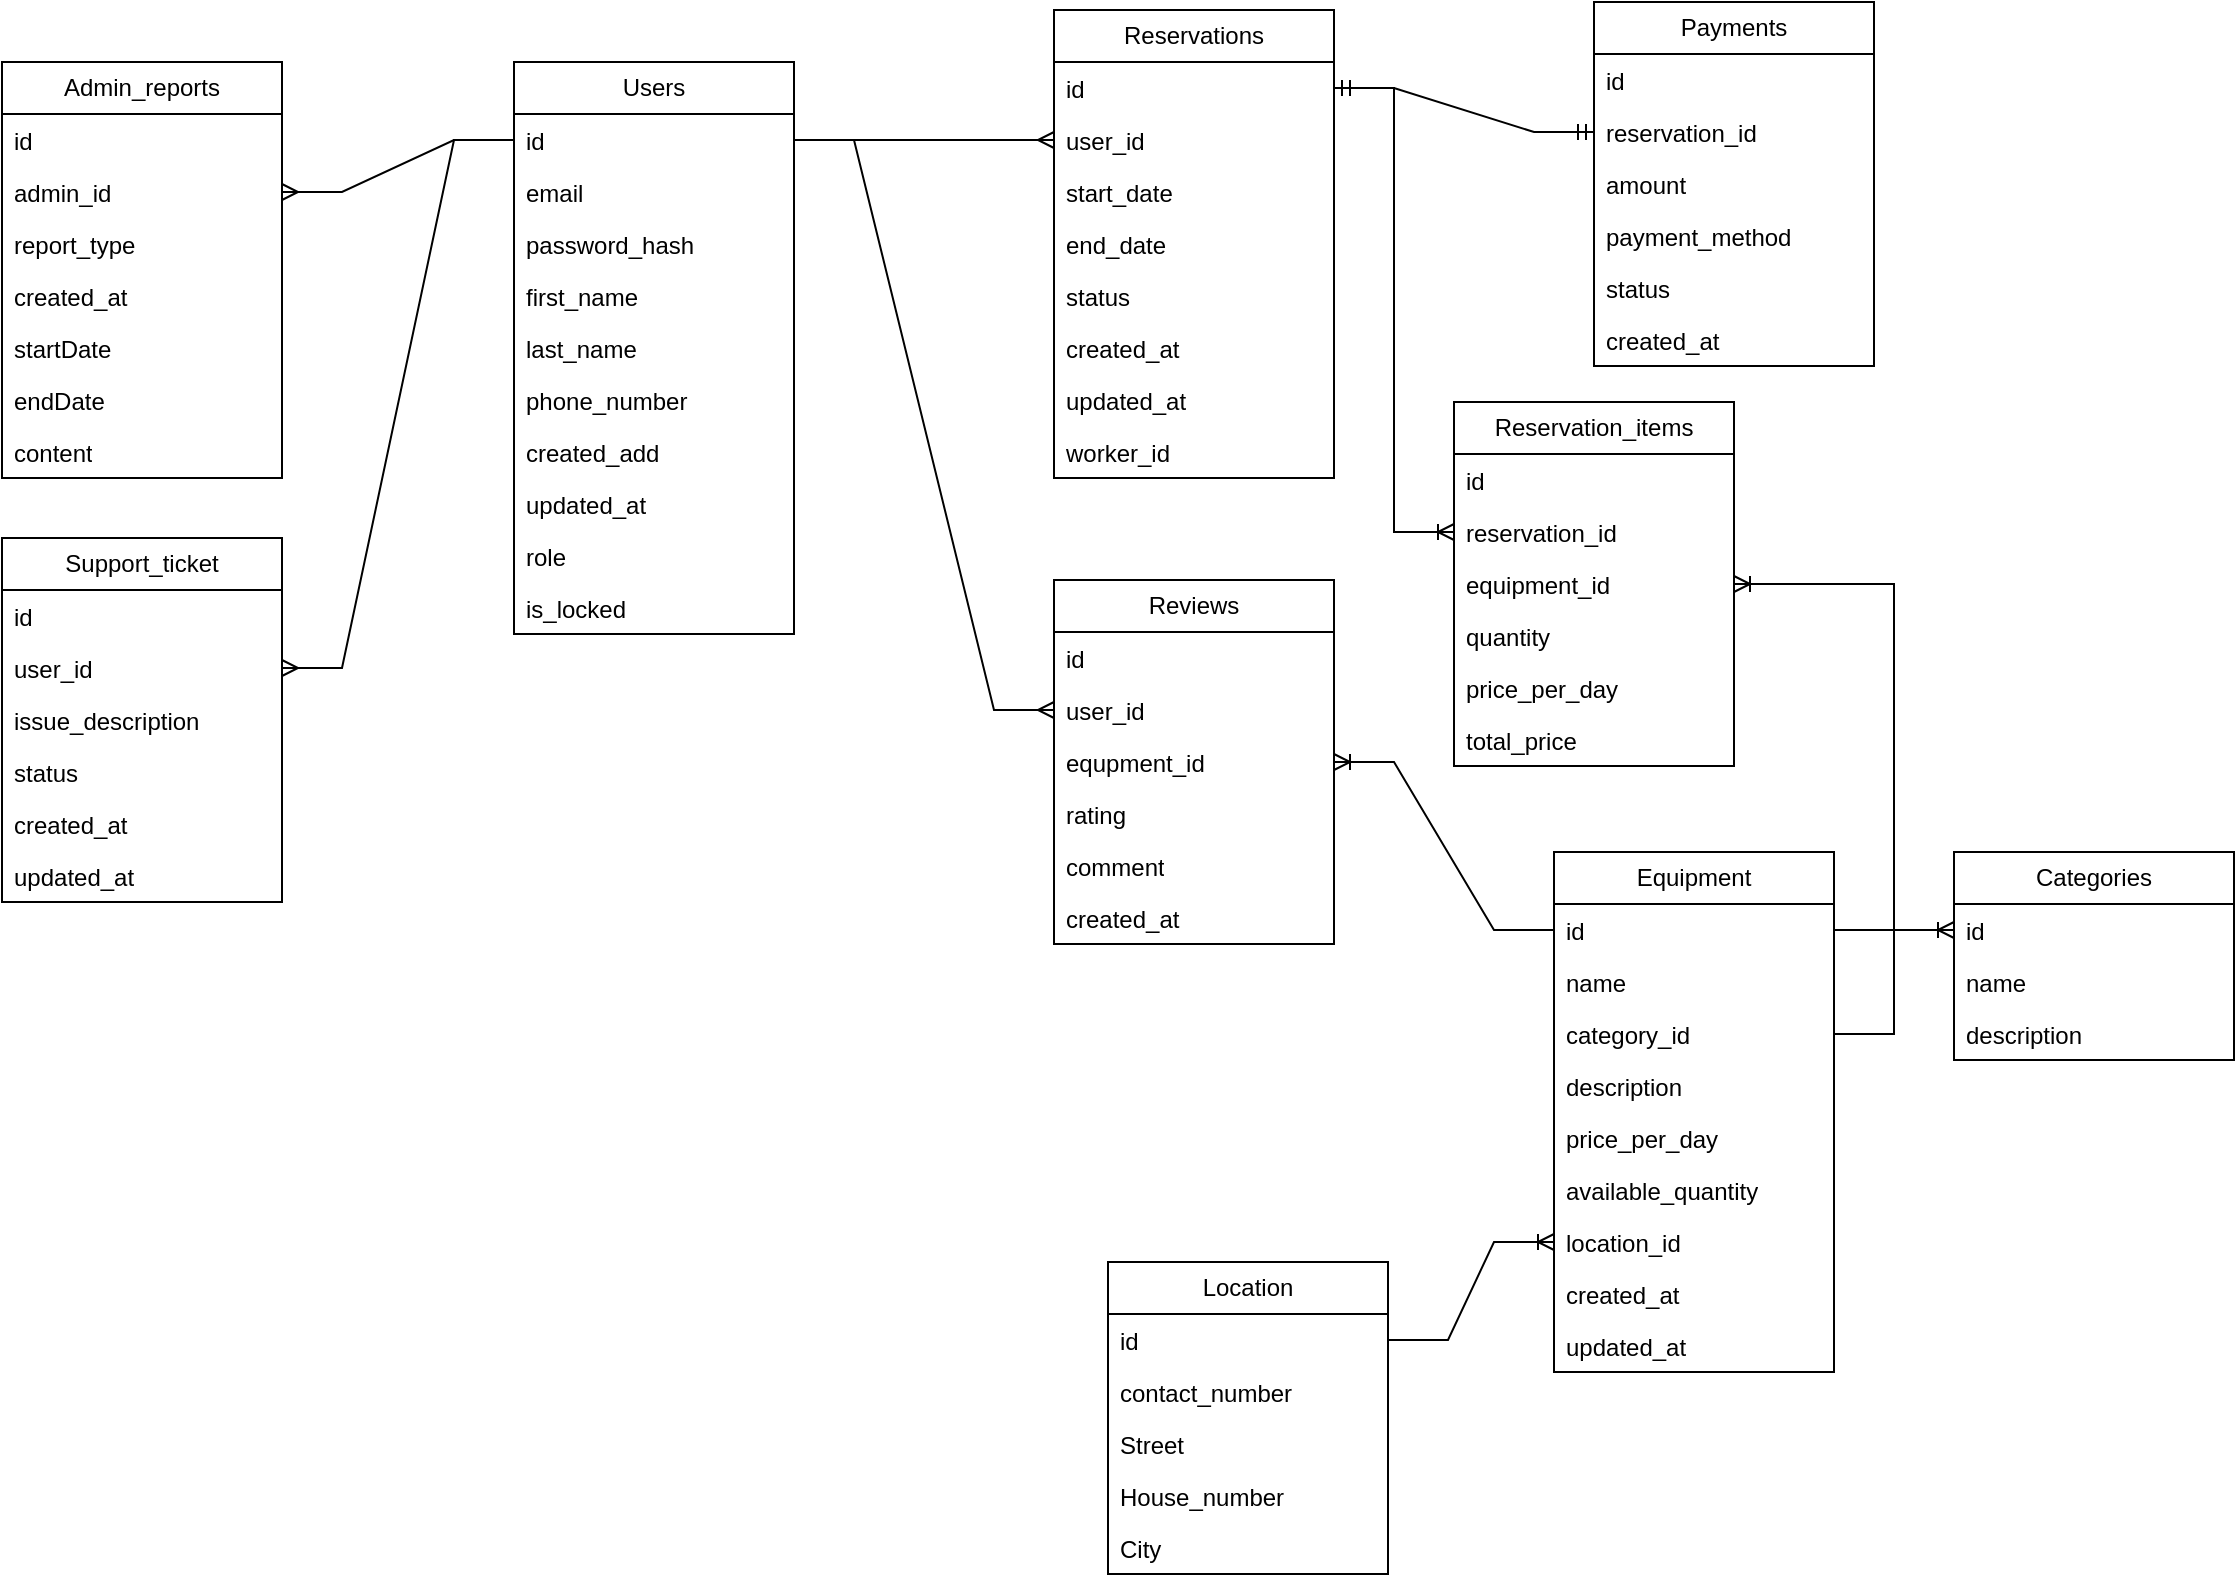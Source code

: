 <mxfile version="26.1.0">
  <diagram name="Strona-1" id="MyiOzyXwQdfnBbzx_jU6">
    <mxGraphModel dx="1634" dy="882" grid="1" gridSize="10" guides="1" tooltips="1" connect="1" arrows="1" fold="1" page="1" pageScale="1" pageWidth="827" pageHeight="1169" math="0" shadow="0">
      <root>
        <mxCell id="0" />
        <mxCell id="1" parent="0" />
        <mxCell id="W9ljbtYXkl2DSb1IsSb1-1" value="Users" style="swimlane;fontStyle=0;childLayout=stackLayout;horizontal=1;startSize=26;fillColor=none;horizontalStack=0;resizeParent=1;resizeParentMax=0;resizeLast=0;collapsible=1;marginBottom=0;whiteSpace=wrap;html=1;" parent="1" vertex="1">
          <mxGeometry x="530" y="60" width="140" height="286" as="geometry" />
        </mxCell>
        <mxCell id="W9ljbtYXkl2DSb1IsSb1-2" value="id" style="text;strokeColor=none;fillColor=none;align=left;verticalAlign=top;spacingLeft=4;spacingRight=4;overflow=hidden;rotatable=0;points=[[0,0.5],[1,0.5]];portConstraint=eastwest;whiteSpace=wrap;html=1;" parent="W9ljbtYXkl2DSb1IsSb1-1" vertex="1">
          <mxGeometry y="26" width="140" height="26" as="geometry" />
        </mxCell>
        <mxCell id="W9ljbtYXkl2DSb1IsSb1-19" value="email" style="text;strokeColor=none;fillColor=none;align=left;verticalAlign=top;spacingLeft=4;spacingRight=4;overflow=hidden;rotatable=0;points=[[0,0.5],[1,0.5]];portConstraint=eastwest;whiteSpace=wrap;html=1;" parent="W9ljbtYXkl2DSb1IsSb1-1" vertex="1">
          <mxGeometry y="52" width="140" height="26" as="geometry" />
        </mxCell>
        <mxCell id="W9ljbtYXkl2DSb1IsSb1-18" value="password_hash" style="text;strokeColor=none;fillColor=none;align=left;verticalAlign=top;spacingLeft=4;spacingRight=4;overflow=hidden;rotatable=0;points=[[0,0.5],[1,0.5]];portConstraint=eastwest;whiteSpace=wrap;html=1;" parent="W9ljbtYXkl2DSb1IsSb1-1" vertex="1">
          <mxGeometry y="78" width="140" height="26" as="geometry" />
        </mxCell>
        <mxCell id="W9ljbtYXkl2DSb1IsSb1-17" value="first_name" style="text;strokeColor=none;fillColor=none;align=left;verticalAlign=top;spacingLeft=4;spacingRight=4;overflow=hidden;rotatable=0;points=[[0,0.5],[1,0.5]];portConstraint=eastwest;whiteSpace=wrap;html=1;" parent="W9ljbtYXkl2DSb1IsSb1-1" vertex="1">
          <mxGeometry y="104" width="140" height="26" as="geometry" />
        </mxCell>
        <mxCell id="W9ljbtYXkl2DSb1IsSb1-16" value="last_name" style="text;strokeColor=none;fillColor=none;align=left;verticalAlign=top;spacingLeft=4;spacingRight=4;overflow=hidden;rotatable=0;points=[[0,0.5],[1,0.5]];portConstraint=eastwest;whiteSpace=wrap;html=1;" parent="W9ljbtYXkl2DSb1IsSb1-1" vertex="1">
          <mxGeometry y="130" width="140" height="26" as="geometry" />
        </mxCell>
        <mxCell id="W9ljbtYXkl2DSb1IsSb1-15" value="phone_number" style="text;strokeColor=none;fillColor=none;align=left;verticalAlign=top;spacingLeft=4;spacingRight=4;overflow=hidden;rotatable=0;points=[[0,0.5],[1,0.5]];portConstraint=eastwest;whiteSpace=wrap;html=1;" parent="W9ljbtYXkl2DSb1IsSb1-1" vertex="1">
          <mxGeometry y="156" width="140" height="26" as="geometry" />
        </mxCell>
        <mxCell id="W9ljbtYXkl2DSb1IsSb1-14" value="created_add" style="text;strokeColor=none;fillColor=none;align=left;verticalAlign=top;spacingLeft=4;spacingRight=4;overflow=hidden;rotatable=0;points=[[0,0.5],[1,0.5]];portConstraint=eastwest;whiteSpace=wrap;html=1;" parent="W9ljbtYXkl2DSb1IsSb1-1" vertex="1">
          <mxGeometry y="182" width="140" height="26" as="geometry" />
        </mxCell>
        <mxCell id="W9ljbtYXkl2DSb1IsSb1-13" value="updated_at" style="text;strokeColor=none;fillColor=none;align=left;verticalAlign=top;spacingLeft=4;spacingRight=4;overflow=hidden;rotatable=0;points=[[0,0.5],[1,0.5]];portConstraint=eastwest;whiteSpace=wrap;html=1;" parent="W9ljbtYXkl2DSb1IsSb1-1" vertex="1">
          <mxGeometry y="208" width="140" height="26" as="geometry" />
        </mxCell>
        <mxCell id="S9X7vNT9gXtdapGMSR-D-1" value="role" style="text;strokeColor=none;fillColor=none;align=left;verticalAlign=top;spacingLeft=4;spacingRight=4;overflow=hidden;rotatable=0;points=[[0,0.5],[1,0.5]];portConstraint=eastwest;whiteSpace=wrap;html=1;" vertex="1" parent="W9ljbtYXkl2DSb1IsSb1-1">
          <mxGeometry y="234" width="140" height="26" as="geometry" />
        </mxCell>
        <mxCell id="S9X7vNT9gXtdapGMSR-D-2" value="is_locked" style="text;strokeColor=none;fillColor=none;align=left;verticalAlign=top;spacingLeft=4;spacingRight=4;overflow=hidden;rotatable=0;points=[[0,0.5],[1,0.5]];portConstraint=eastwest;whiteSpace=wrap;html=1;" vertex="1" parent="W9ljbtYXkl2DSb1IsSb1-1">
          <mxGeometry y="260" width="140" height="26" as="geometry" />
        </mxCell>
        <mxCell id="W9ljbtYXkl2DSb1IsSb1-31" value="Equipment" style="swimlane;fontStyle=0;childLayout=stackLayout;horizontal=1;startSize=26;fillColor=none;horizontalStack=0;resizeParent=1;resizeParentMax=0;resizeLast=0;collapsible=1;marginBottom=0;whiteSpace=wrap;html=1;" parent="1" vertex="1">
          <mxGeometry x="1050" y="455" width="140" height="260" as="geometry" />
        </mxCell>
        <mxCell id="W9ljbtYXkl2DSb1IsSb1-32" value="id" style="text;strokeColor=none;fillColor=none;align=left;verticalAlign=top;spacingLeft=4;spacingRight=4;overflow=hidden;rotatable=0;points=[[0,0.5],[1,0.5]];portConstraint=eastwest;whiteSpace=wrap;html=1;" parent="W9ljbtYXkl2DSb1IsSb1-31" vertex="1">
          <mxGeometry y="26" width="140" height="26" as="geometry" />
        </mxCell>
        <mxCell id="W9ljbtYXkl2DSb1IsSb1-33" value="name" style="text;strokeColor=none;fillColor=none;align=left;verticalAlign=top;spacingLeft=4;spacingRight=4;overflow=hidden;rotatable=0;points=[[0,0.5],[1,0.5]];portConstraint=eastwest;whiteSpace=wrap;html=1;" parent="W9ljbtYXkl2DSb1IsSb1-31" vertex="1">
          <mxGeometry y="52" width="140" height="26" as="geometry" />
        </mxCell>
        <mxCell id="W9ljbtYXkl2DSb1IsSb1-34" value="category_id" style="text;strokeColor=none;fillColor=none;align=left;verticalAlign=top;spacingLeft=4;spacingRight=4;overflow=hidden;rotatable=0;points=[[0,0.5],[1,0.5]];portConstraint=eastwest;whiteSpace=wrap;html=1;" parent="W9ljbtYXkl2DSb1IsSb1-31" vertex="1">
          <mxGeometry y="78" width="140" height="26" as="geometry" />
        </mxCell>
        <mxCell id="W9ljbtYXkl2DSb1IsSb1-40" value="description" style="text;strokeColor=none;fillColor=none;align=left;verticalAlign=top;spacingLeft=4;spacingRight=4;overflow=hidden;rotatable=0;points=[[0,0.5],[1,0.5]];portConstraint=eastwest;whiteSpace=wrap;html=1;" parent="W9ljbtYXkl2DSb1IsSb1-31" vertex="1">
          <mxGeometry y="104" width="140" height="26" as="geometry" />
        </mxCell>
        <mxCell id="W9ljbtYXkl2DSb1IsSb1-39" value="price_per_day" style="text;strokeColor=none;fillColor=none;align=left;verticalAlign=top;spacingLeft=4;spacingRight=4;overflow=hidden;rotatable=0;points=[[0,0.5],[1,0.5]];portConstraint=eastwest;whiteSpace=wrap;html=1;" parent="W9ljbtYXkl2DSb1IsSb1-31" vertex="1">
          <mxGeometry y="130" width="140" height="26" as="geometry" />
        </mxCell>
        <mxCell id="W9ljbtYXkl2DSb1IsSb1-38" value="available_quantity" style="text;strokeColor=none;fillColor=none;align=left;verticalAlign=top;spacingLeft=4;spacingRight=4;overflow=hidden;rotatable=0;points=[[0,0.5],[1,0.5]];portConstraint=eastwest;whiteSpace=wrap;html=1;" parent="W9ljbtYXkl2DSb1IsSb1-31" vertex="1">
          <mxGeometry y="156" width="140" height="26" as="geometry" />
        </mxCell>
        <mxCell id="W9ljbtYXkl2DSb1IsSb1-37" value="location_id" style="text;strokeColor=none;fillColor=none;align=left;verticalAlign=top;spacingLeft=4;spacingRight=4;overflow=hidden;rotatable=0;points=[[0,0.5],[1,0.5]];portConstraint=eastwest;whiteSpace=wrap;html=1;" parent="W9ljbtYXkl2DSb1IsSb1-31" vertex="1">
          <mxGeometry y="182" width="140" height="26" as="geometry" />
        </mxCell>
        <mxCell id="W9ljbtYXkl2DSb1IsSb1-36" value="created_at" style="text;strokeColor=none;fillColor=none;align=left;verticalAlign=top;spacingLeft=4;spacingRight=4;overflow=hidden;rotatable=0;points=[[0,0.5],[1,0.5]];portConstraint=eastwest;whiteSpace=wrap;html=1;" parent="W9ljbtYXkl2DSb1IsSb1-31" vertex="1">
          <mxGeometry y="208" width="140" height="26" as="geometry" />
        </mxCell>
        <mxCell id="W9ljbtYXkl2DSb1IsSb1-35" value="updated_at" style="text;strokeColor=none;fillColor=none;align=left;verticalAlign=top;spacingLeft=4;spacingRight=4;overflow=hidden;rotatable=0;points=[[0,0.5],[1,0.5]];portConstraint=eastwest;whiteSpace=wrap;html=1;" parent="W9ljbtYXkl2DSb1IsSb1-31" vertex="1">
          <mxGeometry y="234" width="140" height="26" as="geometry" />
        </mxCell>
        <mxCell id="W9ljbtYXkl2DSb1IsSb1-41" value="Categories" style="swimlane;fontStyle=0;childLayout=stackLayout;horizontal=1;startSize=26;fillColor=none;horizontalStack=0;resizeParent=1;resizeParentMax=0;resizeLast=0;collapsible=1;marginBottom=0;whiteSpace=wrap;html=1;" parent="1" vertex="1">
          <mxGeometry x="1250" y="455" width="140" height="104" as="geometry" />
        </mxCell>
        <mxCell id="W9ljbtYXkl2DSb1IsSb1-42" value="id" style="text;strokeColor=none;fillColor=none;align=left;verticalAlign=top;spacingLeft=4;spacingRight=4;overflow=hidden;rotatable=0;points=[[0,0.5],[1,0.5]];portConstraint=eastwest;whiteSpace=wrap;html=1;" parent="W9ljbtYXkl2DSb1IsSb1-41" vertex="1">
          <mxGeometry y="26" width="140" height="26" as="geometry" />
        </mxCell>
        <mxCell id="W9ljbtYXkl2DSb1IsSb1-43" value="name" style="text;strokeColor=none;fillColor=none;align=left;verticalAlign=top;spacingLeft=4;spacingRight=4;overflow=hidden;rotatable=0;points=[[0,0.5],[1,0.5]];portConstraint=eastwest;whiteSpace=wrap;html=1;" parent="W9ljbtYXkl2DSb1IsSb1-41" vertex="1">
          <mxGeometry y="52" width="140" height="26" as="geometry" />
        </mxCell>
        <mxCell id="W9ljbtYXkl2DSb1IsSb1-44" value="description" style="text;strokeColor=none;fillColor=none;align=left;verticalAlign=top;spacingLeft=4;spacingRight=4;overflow=hidden;rotatable=0;points=[[0,0.5],[1,0.5]];portConstraint=eastwest;whiteSpace=wrap;html=1;" parent="W9ljbtYXkl2DSb1IsSb1-41" vertex="1">
          <mxGeometry y="78" width="140" height="26" as="geometry" />
        </mxCell>
        <mxCell id="W9ljbtYXkl2DSb1IsSb1-45" value="Reservations" style="swimlane;fontStyle=0;childLayout=stackLayout;horizontal=1;startSize=26;fillColor=none;horizontalStack=0;resizeParent=1;resizeParentMax=0;resizeLast=0;collapsible=1;marginBottom=0;whiteSpace=wrap;html=1;" parent="1" vertex="1">
          <mxGeometry x="800" y="34" width="140" height="234" as="geometry" />
        </mxCell>
        <mxCell id="W9ljbtYXkl2DSb1IsSb1-46" value="id&lt;span style=&quot;white-space: pre;&quot;&gt;&#x9;&lt;/span&gt;&lt;span style=&quot;white-space: pre;&quot;&gt;&#x9;&lt;/span&gt;" style="text;strokeColor=none;fillColor=none;align=left;verticalAlign=top;spacingLeft=4;spacingRight=4;overflow=hidden;rotatable=0;points=[[0,0.5],[1,0.5]];portConstraint=eastwest;whiteSpace=wrap;html=1;" parent="W9ljbtYXkl2DSb1IsSb1-45" vertex="1">
          <mxGeometry y="26" width="140" height="26" as="geometry" />
        </mxCell>
        <mxCell id="W9ljbtYXkl2DSb1IsSb1-47" value="user_id" style="text;strokeColor=none;fillColor=none;align=left;verticalAlign=top;spacingLeft=4;spacingRight=4;overflow=hidden;rotatable=0;points=[[0,0.5],[1,0.5]];portConstraint=eastwest;whiteSpace=wrap;html=1;" parent="W9ljbtYXkl2DSb1IsSb1-45" vertex="1">
          <mxGeometry y="52" width="140" height="26" as="geometry" />
        </mxCell>
        <mxCell id="W9ljbtYXkl2DSb1IsSb1-48" value="start_date" style="text;strokeColor=none;fillColor=none;align=left;verticalAlign=top;spacingLeft=4;spacingRight=4;overflow=hidden;rotatable=0;points=[[0,0.5],[1,0.5]];portConstraint=eastwest;whiteSpace=wrap;html=1;" parent="W9ljbtYXkl2DSb1IsSb1-45" vertex="1">
          <mxGeometry y="78" width="140" height="26" as="geometry" />
        </mxCell>
        <mxCell id="W9ljbtYXkl2DSb1IsSb1-49" value="end_date" style="text;strokeColor=none;fillColor=none;align=left;verticalAlign=top;spacingLeft=4;spacingRight=4;overflow=hidden;rotatable=0;points=[[0,0.5],[1,0.5]];portConstraint=eastwest;whiteSpace=wrap;html=1;" parent="W9ljbtYXkl2DSb1IsSb1-45" vertex="1">
          <mxGeometry y="104" width="140" height="26" as="geometry" />
        </mxCell>
        <mxCell id="W9ljbtYXkl2DSb1IsSb1-50" value="status" style="text;strokeColor=none;fillColor=none;align=left;verticalAlign=top;spacingLeft=4;spacingRight=4;overflow=hidden;rotatable=0;points=[[0,0.5],[1,0.5]];portConstraint=eastwest;whiteSpace=wrap;html=1;" parent="W9ljbtYXkl2DSb1IsSb1-45" vertex="1">
          <mxGeometry y="130" width="140" height="26" as="geometry" />
        </mxCell>
        <mxCell id="W9ljbtYXkl2DSb1IsSb1-51" value="created_at" style="text;strokeColor=none;fillColor=none;align=left;verticalAlign=top;spacingLeft=4;spacingRight=4;overflow=hidden;rotatable=0;points=[[0,0.5],[1,0.5]];portConstraint=eastwest;whiteSpace=wrap;html=1;" parent="W9ljbtYXkl2DSb1IsSb1-45" vertex="1">
          <mxGeometry y="156" width="140" height="26" as="geometry" />
        </mxCell>
        <mxCell id="W9ljbtYXkl2DSb1IsSb1-52" value="updated_at" style="text;strokeColor=none;fillColor=none;align=left;verticalAlign=top;spacingLeft=4;spacingRight=4;overflow=hidden;rotatable=0;points=[[0,0.5],[1,0.5]];portConstraint=eastwest;whiteSpace=wrap;html=1;" parent="W9ljbtYXkl2DSb1IsSb1-45" vertex="1">
          <mxGeometry y="182" width="140" height="26" as="geometry" />
        </mxCell>
        <mxCell id="W9ljbtYXkl2DSb1IsSb1-105" value="worker_id" style="text;strokeColor=none;fillColor=none;align=left;verticalAlign=top;spacingLeft=4;spacingRight=4;overflow=hidden;rotatable=0;points=[[0,0.5],[1,0.5]];portConstraint=eastwest;whiteSpace=wrap;html=1;" parent="W9ljbtYXkl2DSb1IsSb1-45" vertex="1">
          <mxGeometry y="208" width="140" height="26" as="geometry" />
        </mxCell>
        <mxCell id="W9ljbtYXkl2DSb1IsSb1-56" value="Reservation_items" style="swimlane;fontStyle=0;childLayout=stackLayout;horizontal=1;startSize=26;fillColor=none;horizontalStack=0;resizeParent=1;resizeParentMax=0;resizeLast=0;collapsible=1;marginBottom=0;whiteSpace=wrap;html=1;" parent="1" vertex="1">
          <mxGeometry x="1000" y="230" width="140" height="182" as="geometry" />
        </mxCell>
        <mxCell id="W9ljbtYXkl2DSb1IsSb1-57" value="id" style="text;strokeColor=none;fillColor=none;align=left;verticalAlign=top;spacingLeft=4;spacingRight=4;overflow=hidden;rotatable=0;points=[[0,0.5],[1,0.5]];portConstraint=eastwest;whiteSpace=wrap;html=1;" parent="W9ljbtYXkl2DSb1IsSb1-56" vertex="1">
          <mxGeometry y="26" width="140" height="26" as="geometry" />
        </mxCell>
        <mxCell id="W9ljbtYXkl2DSb1IsSb1-58" value="reservation_id" style="text;strokeColor=none;fillColor=none;align=left;verticalAlign=top;spacingLeft=4;spacingRight=4;overflow=hidden;rotatable=0;points=[[0,0.5],[1,0.5]];portConstraint=eastwest;whiteSpace=wrap;html=1;" parent="W9ljbtYXkl2DSb1IsSb1-56" vertex="1">
          <mxGeometry y="52" width="140" height="26" as="geometry" />
        </mxCell>
        <mxCell id="W9ljbtYXkl2DSb1IsSb1-59" value="equipment_id" style="text;strokeColor=none;fillColor=none;align=left;verticalAlign=top;spacingLeft=4;spacingRight=4;overflow=hidden;rotatable=0;points=[[0,0.5],[1,0.5]];portConstraint=eastwest;whiteSpace=wrap;html=1;" parent="W9ljbtYXkl2DSb1IsSb1-56" vertex="1">
          <mxGeometry y="78" width="140" height="26" as="geometry" />
        </mxCell>
        <mxCell id="W9ljbtYXkl2DSb1IsSb1-60" value="quantity" style="text;strokeColor=none;fillColor=none;align=left;verticalAlign=top;spacingLeft=4;spacingRight=4;overflow=hidden;rotatable=0;points=[[0,0.5],[1,0.5]];portConstraint=eastwest;whiteSpace=wrap;html=1;" parent="W9ljbtYXkl2DSb1IsSb1-56" vertex="1">
          <mxGeometry y="104" width="140" height="26" as="geometry" />
        </mxCell>
        <mxCell id="W9ljbtYXkl2DSb1IsSb1-61" value="price_per_day" style="text;strokeColor=none;fillColor=none;align=left;verticalAlign=top;spacingLeft=4;spacingRight=4;overflow=hidden;rotatable=0;points=[[0,0.5],[1,0.5]];portConstraint=eastwest;whiteSpace=wrap;html=1;" parent="W9ljbtYXkl2DSb1IsSb1-56" vertex="1">
          <mxGeometry y="130" width="140" height="26" as="geometry" />
        </mxCell>
        <mxCell id="W9ljbtYXkl2DSb1IsSb1-62" value="total_price" style="text;strokeColor=none;fillColor=none;align=left;verticalAlign=top;spacingLeft=4;spacingRight=4;overflow=hidden;rotatable=0;points=[[0,0.5],[1,0.5]];portConstraint=eastwest;whiteSpace=wrap;html=1;" parent="W9ljbtYXkl2DSb1IsSb1-56" vertex="1">
          <mxGeometry y="156" width="140" height="26" as="geometry" />
        </mxCell>
        <mxCell id="W9ljbtYXkl2DSb1IsSb1-63" value="Payments" style="swimlane;fontStyle=0;childLayout=stackLayout;horizontal=1;startSize=26;fillColor=none;horizontalStack=0;resizeParent=1;resizeParentMax=0;resizeLast=0;collapsible=1;marginBottom=0;whiteSpace=wrap;html=1;" parent="1" vertex="1">
          <mxGeometry x="1070" y="30" width="140" height="182" as="geometry" />
        </mxCell>
        <mxCell id="W9ljbtYXkl2DSb1IsSb1-64" value="id" style="text;strokeColor=none;fillColor=none;align=left;verticalAlign=top;spacingLeft=4;spacingRight=4;overflow=hidden;rotatable=0;points=[[0,0.5],[1,0.5]];portConstraint=eastwest;whiteSpace=wrap;html=1;" parent="W9ljbtYXkl2DSb1IsSb1-63" vertex="1">
          <mxGeometry y="26" width="140" height="26" as="geometry" />
        </mxCell>
        <mxCell id="W9ljbtYXkl2DSb1IsSb1-65" value="reservation_id" style="text;strokeColor=none;fillColor=none;align=left;verticalAlign=top;spacingLeft=4;spacingRight=4;overflow=hidden;rotatable=0;points=[[0,0.5],[1,0.5]];portConstraint=eastwest;whiteSpace=wrap;html=1;" parent="W9ljbtYXkl2DSb1IsSb1-63" vertex="1">
          <mxGeometry y="52" width="140" height="26" as="geometry" />
        </mxCell>
        <mxCell id="W9ljbtYXkl2DSb1IsSb1-66" value="amount" style="text;strokeColor=none;fillColor=none;align=left;verticalAlign=top;spacingLeft=4;spacingRight=4;overflow=hidden;rotatable=0;points=[[0,0.5],[1,0.5]];portConstraint=eastwest;whiteSpace=wrap;html=1;" parent="W9ljbtYXkl2DSb1IsSb1-63" vertex="1">
          <mxGeometry y="78" width="140" height="26" as="geometry" />
        </mxCell>
        <mxCell id="W9ljbtYXkl2DSb1IsSb1-67" value="payment_method" style="text;strokeColor=none;fillColor=none;align=left;verticalAlign=top;spacingLeft=4;spacingRight=4;overflow=hidden;rotatable=0;points=[[0,0.5],[1,0.5]];portConstraint=eastwest;whiteSpace=wrap;html=1;" parent="W9ljbtYXkl2DSb1IsSb1-63" vertex="1">
          <mxGeometry y="104" width="140" height="26" as="geometry" />
        </mxCell>
        <mxCell id="W9ljbtYXkl2DSb1IsSb1-68" value="status" style="text;strokeColor=none;fillColor=none;align=left;verticalAlign=top;spacingLeft=4;spacingRight=4;overflow=hidden;rotatable=0;points=[[0,0.5],[1,0.5]];portConstraint=eastwest;whiteSpace=wrap;html=1;" parent="W9ljbtYXkl2DSb1IsSb1-63" vertex="1">
          <mxGeometry y="130" width="140" height="26" as="geometry" />
        </mxCell>
        <mxCell id="W9ljbtYXkl2DSb1IsSb1-69" value="created_at" style="text;strokeColor=none;fillColor=none;align=left;verticalAlign=top;spacingLeft=4;spacingRight=4;overflow=hidden;rotatable=0;points=[[0,0.5],[1,0.5]];portConstraint=eastwest;whiteSpace=wrap;html=1;" parent="W9ljbtYXkl2DSb1IsSb1-63" vertex="1">
          <mxGeometry y="156" width="140" height="26" as="geometry" />
        </mxCell>
        <mxCell id="W9ljbtYXkl2DSb1IsSb1-70" value="Reviews" style="swimlane;fontStyle=0;childLayout=stackLayout;horizontal=1;startSize=26;fillColor=none;horizontalStack=0;resizeParent=1;resizeParentMax=0;resizeLast=0;collapsible=1;marginBottom=0;whiteSpace=wrap;html=1;" parent="1" vertex="1">
          <mxGeometry x="800" y="319" width="140" height="182" as="geometry" />
        </mxCell>
        <mxCell id="W9ljbtYXkl2DSb1IsSb1-71" value="id" style="text;strokeColor=none;fillColor=none;align=left;verticalAlign=top;spacingLeft=4;spacingRight=4;overflow=hidden;rotatable=0;points=[[0,0.5],[1,0.5]];portConstraint=eastwest;whiteSpace=wrap;html=1;" parent="W9ljbtYXkl2DSb1IsSb1-70" vertex="1">
          <mxGeometry y="26" width="140" height="26" as="geometry" />
        </mxCell>
        <mxCell id="W9ljbtYXkl2DSb1IsSb1-72" value="user_id" style="text;strokeColor=none;fillColor=none;align=left;verticalAlign=top;spacingLeft=4;spacingRight=4;overflow=hidden;rotatable=0;points=[[0,0.5],[1,0.5]];portConstraint=eastwest;whiteSpace=wrap;html=1;" parent="W9ljbtYXkl2DSb1IsSb1-70" vertex="1">
          <mxGeometry y="52" width="140" height="26" as="geometry" />
        </mxCell>
        <mxCell id="W9ljbtYXkl2DSb1IsSb1-73" value="equpment_id" style="text;strokeColor=none;fillColor=none;align=left;verticalAlign=top;spacingLeft=4;spacingRight=4;overflow=hidden;rotatable=0;points=[[0,0.5],[1,0.5]];portConstraint=eastwest;whiteSpace=wrap;html=1;" parent="W9ljbtYXkl2DSb1IsSb1-70" vertex="1">
          <mxGeometry y="78" width="140" height="26" as="geometry" />
        </mxCell>
        <mxCell id="W9ljbtYXkl2DSb1IsSb1-74" value="rating" style="text;strokeColor=none;fillColor=none;align=left;verticalAlign=top;spacingLeft=4;spacingRight=4;overflow=hidden;rotatable=0;points=[[0,0.5],[1,0.5]];portConstraint=eastwest;whiteSpace=wrap;html=1;" parent="W9ljbtYXkl2DSb1IsSb1-70" vertex="1">
          <mxGeometry y="104" width="140" height="26" as="geometry" />
        </mxCell>
        <mxCell id="W9ljbtYXkl2DSb1IsSb1-75" value="comment" style="text;strokeColor=none;fillColor=none;align=left;verticalAlign=top;spacingLeft=4;spacingRight=4;overflow=hidden;rotatable=0;points=[[0,0.5],[1,0.5]];portConstraint=eastwest;whiteSpace=wrap;html=1;" parent="W9ljbtYXkl2DSb1IsSb1-70" vertex="1">
          <mxGeometry y="130" width="140" height="26" as="geometry" />
        </mxCell>
        <mxCell id="W9ljbtYXkl2DSb1IsSb1-76" value="created_at" style="text;strokeColor=none;fillColor=none;align=left;verticalAlign=top;spacingLeft=4;spacingRight=4;overflow=hidden;rotatable=0;points=[[0,0.5],[1,0.5]];portConstraint=eastwest;whiteSpace=wrap;html=1;" parent="W9ljbtYXkl2DSb1IsSb1-70" vertex="1">
          <mxGeometry y="156" width="140" height="26" as="geometry" />
        </mxCell>
        <mxCell id="W9ljbtYXkl2DSb1IsSb1-78" value="Admin_reports" style="swimlane;fontStyle=0;childLayout=stackLayout;horizontal=1;startSize=26;fillColor=none;horizontalStack=0;resizeParent=1;resizeParentMax=0;resizeLast=0;collapsible=1;marginBottom=0;whiteSpace=wrap;html=1;" parent="1" vertex="1">
          <mxGeometry x="274" y="60" width="140" height="208" as="geometry" />
        </mxCell>
        <mxCell id="W9ljbtYXkl2DSb1IsSb1-79" value="id" style="text;strokeColor=none;fillColor=none;align=left;verticalAlign=top;spacingLeft=4;spacingRight=4;overflow=hidden;rotatable=0;points=[[0,0.5],[1,0.5]];portConstraint=eastwest;whiteSpace=wrap;html=1;" parent="W9ljbtYXkl2DSb1IsSb1-78" vertex="1">
          <mxGeometry y="26" width="140" height="26" as="geometry" />
        </mxCell>
        <mxCell id="W9ljbtYXkl2DSb1IsSb1-80" value="admin_id" style="text;strokeColor=none;fillColor=none;align=left;verticalAlign=top;spacingLeft=4;spacingRight=4;overflow=hidden;rotatable=0;points=[[0,0.5],[1,0.5]];portConstraint=eastwest;whiteSpace=wrap;html=1;" parent="W9ljbtYXkl2DSb1IsSb1-78" vertex="1">
          <mxGeometry y="52" width="140" height="26" as="geometry" />
        </mxCell>
        <mxCell id="W9ljbtYXkl2DSb1IsSb1-81" value="report_type" style="text;strokeColor=none;fillColor=none;align=left;verticalAlign=top;spacingLeft=4;spacingRight=4;overflow=hidden;rotatable=0;points=[[0,0.5],[1,0.5]];portConstraint=eastwest;whiteSpace=wrap;html=1;" parent="W9ljbtYXkl2DSb1IsSb1-78" vertex="1">
          <mxGeometry y="78" width="140" height="26" as="geometry" />
        </mxCell>
        <mxCell id="W9ljbtYXkl2DSb1IsSb1-82" value="created_at" style="text;strokeColor=none;fillColor=none;align=left;verticalAlign=top;spacingLeft=4;spacingRight=4;overflow=hidden;rotatable=0;points=[[0,0.5],[1,0.5]];portConstraint=eastwest;whiteSpace=wrap;html=1;" parent="W9ljbtYXkl2DSb1IsSb1-78" vertex="1">
          <mxGeometry y="104" width="140" height="26" as="geometry" />
        </mxCell>
        <mxCell id="W9ljbtYXkl2DSb1IsSb1-83" value="startDate" style="text;strokeColor=none;fillColor=none;align=left;verticalAlign=top;spacingLeft=4;spacingRight=4;overflow=hidden;rotatable=0;points=[[0,0.5],[1,0.5]];portConstraint=eastwest;whiteSpace=wrap;html=1;" parent="W9ljbtYXkl2DSb1IsSb1-78" vertex="1">
          <mxGeometry y="130" width="140" height="26" as="geometry" />
        </mxCell>
        <mxCell id="W9ljbtYXkl2DSb1IsSb1-84" value="endDate" style="text;strokeColor=none;fillColor=none;align=left;verticalAlign=top;spacingLeft=4;spacingRight=4;overflow=hidden;rotatable=0;points=[[0,0.5],[1,0.5]];portConstraint=eastwest;whiteSpace=wrap;html=1;" parent="W9ljbtYXkl2DSb1IsSb1-78" vertex="1">
          <mxGeometry y="156" width="140" height="26" as="geometry" />
        </mxCell>
        <mxCell id="W9ljbtYXkl2DSb1IsSb1-87" value="content" style="text;strokeColor=none;fillColor=none;align=left;verticalAlign=top;spacingLeft=4;spacingRight=4;overflow=hidden;rotatable=0;points=[[0,0.5],[1,0.5]];portConstraint=eastwest;whiteSpace=wrap;html=1;" parent="W9ljbtYXkl2DSb1IsSb1-78" vertex="1">
          <mxGeometry y="182" width="140" height="26" as="geometry" />
        </mxCell>
        <mxCell id="W9ljbtYXkl2DSb1IsSb1-88" value="Support_ticket" style="swimlane;fontStyle=0;childLayout=stackLayout;horizontal=1;startSize=26;fillColor=none;horizontalStack=0;resizeParent=1;resizeParentMax=0;resizeLast=0;collapsible=1;marginBottom=0;whiteSpace=wrap;html=1;" parent="1" vertex="1">
          <mxGeometry x="274" y="298" width="140" height="182" as="geometry" />
        </mxCell>
        <mxCell id="W9ljbtYXkl2DSb1IsSb1-89" value="id&lt;span style=&quot;white-space: pre;&quot;&gt;&#x9;&lt;/span&gt;&lt;span style=&quot;white-space: pre;&quot;&gt;&#x9;&lt;/span&gt;" style="text;strokeColor=none;fillColor=none;align=left;verticalAlign=top;spacingLeft=4;spacingRight=4;overflow=hidden;rotatable=0;points=[[0,0.5],[1,0.5]];portConstraint=eastwest;whiteSpace=wrap;html=1;" parent="W9ljbtYXkl2DSb1IsSb1-88" vertex="1">
          <mxGeometry y="26" width="140" height="26" as="geometry" />
        </mxCell>
        <mxCell id="W9ljbtYXkl2DSb1IsSb1-90" value="user_id" style="text;strokeColor=none;fillColor=none;align=left;verticalAlign=top;spacingLeft=4;spacingRight=4;overflow=hidden;rotatable=0;points=[[0,0.5],[1,0.5]];portConstraint=eastwest;whiteSpace=wrap;html=1;" parent="W9ljbtYXkl2DSb1IsSb1-88" vertex="1">
          <mxGeometry y="52" width="140" height="26" as="geometry" />
        </mxCell>
        <mxCell id="W9ljbtYXkl2DSb1IsSb1-91" value="issue_description" style="text;strokeColor=none;fillColor=none;align=left;verticalAlign=top;spacingLeft=4;spacingRight=4;overflow=hidden;rotatable=0;points=[[0,0.5],[1,0.5]];portConstraint=eastwest;whiteSpace=wrap;html=1;" parent="W9ljbtYXkl2DSb1IsSb1-88" vertex="1">
          <mxGeometry y="78" width="140" height="26" as="geometry" />
        </mxCell>
        <mxCell id="W9ljbtYXkl2DSb1IsSb1-92" value="status" style="text;strokeColor=none;fillColor=none;align=left;verticalAlign=top;spacingLeft=4;spacingRight=4;overflow=hidden;rotatable=0;points=[[0,0.5],[1,0.5]];portConstraint=eastwest;whiteSpace=wrap;html=1;" parent="W9ljbtYXkl2DSb1IsSb1-88" vertex="1">
          <mxGeometry y="104" width="140" height="26" as="geometry" />
        </mxCell>
        <mxCell id="W9ljbtYXkl2DSb1IsSb1-93" value="created_at" style="text;strokeColor=none;fillColor=none;align=left;verticalAlign=top;spacingLeft=4;spacingRight=4;overflow=hidden;rotatable=0;points=[[0,0.5],[1,0.5]];portConstraint=eastwest;whiteSpace=wrap;html=1;" parent="W9ljbtYXkl2DSb1IsSb1-88" vertex="1">
          <mxGeometry y="130" width="140" height="26" as="geometry" />
        </mxCell>
        <mxCell id="W9ljbtYXkl2DSb1IsSb1-94" value="updated_at" style="text;strokeColor=none;fillColor=none;align=left;verticalAlign=top;spacingLeft=4;spacingRight=4;overflow=hidden;rotatable=0;points=[[0,0.5],[1,0.5]];portConstraint=eastwest;whiteSpace=wrap;html=1;" parent="W9ljbtYXkl2DSb1IsSb1-88" vertex="1">
          <mxGeometry y="156" width="140" height="26" as="geometry" />
        </mxCell>
        <mxCell id="W9ljbtYXkl2DSb1IsSb1-113" value="" style="edgeStyle=entityRelationEdgeStyle;fontSize=12;html=1;endArrow=ERmany;rounded=0;exitX=1;exitY=0.5;exitDx=0;exitDy=0;entryX=0;entryY=0.5;entryDx=0;entryDy=0;" parent="1" source="W9ljbtYXkl2DSb1IsSb1-2" target="W9ljbtYXkl2DSb1IsSb1-47" edge="1">
          <mxGeometry width="100" height="100" relative="1" as="geometry">
            <mxPoint x="520" y="460" as="sourcePoint" />
            <mxPoint x="620" y="360" as="targetPoint" />
          </mxGeometry>
        </mxCell>
        <mxCell id="W9ljbtYXkl2DSb1IsSb1-114" value="" style="edgeStyle=entityRelationEdgeStyle;fontSize=12;html=1;endArrow=ERmany;rounded=0;exitX=0;exitY=0.5;exitDx=0;exitDy=0;entryX=1;entryY=0.5;entryDx=0;entryDy=0;" parent="1" source="W9ljbtYXkl2DSb1IsSb1-2" target="W9ljbtYXkl2DSb1IsSb1-90" edge="1">
          <mxGeometry width="100" height="100" relative="1" as="geometry">
            <mxPoint x="530" y="540" as="sourcePoint" />
            <mxPoint x="660" y="566" as="targetPoint" />
          </mxGeometry>
        </mxCell>
        <mxCell id="W9ljbtYXkl2DSb1IsSb1-115" value="" style="edgeStyle=entityRelationEdgeStyle;fontSize=12;html=1;endArrow=ERmany;rounded=0;exitX=0;exitY=0.5;exitDx=0;exitDy=0;entryX=1;entryY=0.5;entryDx=0;entryDy=0;" parent="1" source="W9ljbtYXkl2DSb1IsSb1-2" target="W9ljbtYXkl2DSb1IsSb1-80" edge="1">
          <mxGeometry width="100" height="100" relative="1" as="geometry">
            <mxPoint x="540" y="109" as="sourcePoint" />
            <mxPoint x="424" y="373" as="targetPoint" />
            <Array as="points">
              <mxPoint x="450" y="260" />
            </Array>
          </mxGeometry>
        </mxCell>
        <mxCell id="W9ljbtYXkl2DSb1IsSb1-116" value="" style="edgeStyle=entityRelationEdgeStyle;fontSize=12;html=1;endArrow=ERmany;rounded=0;exitX=1;exitY=0.5;exitDx=0;exitDy=0;entryX=0;entryY=0.5;entryDx=0;entryDy=0;" parent="1" source="W9ljbtYXkl2DSb1IsSb1-2" target="W9ljbtYXkl2DSb1IsSb1-72" edge="1">
          <mxGeometry width="100" height="100" relative="1" as="geometry">
            <mxPoint x="540" y="109" as="sourcePoint" />
            <mxPoint x="424" y="373" as="targetPoint" />
          </mxGeometry>
        </mxCell>
        <mxCell id="W9ljbtYXkl2DSb1IsSb1-118" value="" style="edgeStyle=entityRelationEdgeStyle;fontSize=12;html=1;endArrow=ERoneToMany;rounded=0;" parent="1" source="W9ljbtYXkl2DSb1IsSb1-46" target="W9ljbtYXkl2DSb1IsSb1-58" edge="1">
          <mxGeometry width="100" height="100" relative="1" as="geometry">
            <mxPoint x="890" y="460" as="sourcePoint" />
            <mxPoint x="1010" y="80" as="targetPoint" />
          </mxGeometry>
        </mxCell>
        <mxCell id="W9ljbtYXkl2DSb1IsSb1-119" value="" style="edgeStyle=entityRelationEdgeStyle;fontSize=12;html=1;endArrow=ERmandOne;startArrow=ERmandOne;rounded=0;entryX=0;entryY=0.5;entryDx=0;entryDy=0;exitX=1;exitY=0.5;exitDx=0;exitDy=0;" parent="1" source="W9ljbtYXkl2DSb1IsSb1-46" target="W9ljbtYXkl2DSb1IsSb1-65" edge="1">
          <mxGeometry width="100" height="100" relative="1" as="geometry">
            <mxPoint x="890" y="460" as="sourcePoint" />
            <mxPoint x="990" y="360" as="targetPoint" />
          </mxGeometry>
        </mxCell>
        <mxCell id="W9ljbtYXkl2DSb1IsSb1-120" value="" style="edgeStyle=entityRelationEdgeStyle;fontSize=12;html=1;endArrow=ERoneToMany;rounded=0;" parent="1" source="W9ljbtYXkl2DSb1IsSb1-32" target="W9ljbtYXkl2DSb1IsSb1-59" edge="1">
          <mxGeometry width="100" height="100" relative="1" as="geometry">
            <mxPoint x="1150" y="460" as="sourcePoint" />
            <mxPoint x="1250" y="360" as="targetPoint" />
          </mxGeometry>
        </mxCell>
        <mxCell id="W9ljbtYXkl2DSb1IsSb1-121" value="" style="edgeStyle=entityRelationEdgeStyle;fontSize=12;html=1;endArrow=ERoneToMany;rounded=0;" parent="1" source="W9ljbtYXkl2DSb1IsSb1-32" target="W9ljbtYXkl2DSb1IsSb1-73" edge="1">
          <mxGeometry width="100" height="100" relative="1" as="geometry">
            <mxPoint x="940" y="460" as="sourcePoint" />
            <mxPoint x="1040" y="360" as="targetPoint" />
          </mxGeometry>
        </mxCell>
        <mxCell id="W9ljbtYXkl2DSb1IsSb1-122" value="" style="edgeStyle=entityRelationEdgeStyle;fontSize=12;html=1;endArrow=ERoneToMany;rounded=0;" parent="1" source="W9ljbtYXkl2DSb1IsSb1-34" target="W9ljbtYXkl2DSb1IsSb1-42" edge="1">
          <mxGeometry width="100" height="100" relative="1" as="geometry">
            <mxPoint x="1110" y="460" as="sourcePoint" />
            <mxPoint x="1210" y="360" as="targetPoint" />
          </mxGeometry>
        </mxCell>
        <mxCell id="RllWHn6kEYd1qyyMGJiG-1" value="Location" style="swimlane;fontStyle=0;childLayout=stackLayout;horizontal=1;startSize=26;fillColor=none;horizontalStack=0;resizeParent=1;resizeParentMax=0;resizeLast=0;collapsible=1;marginBottom=0;whiteSpace=wrap;html=1;" parent="1" vertex="1">
          <mxGeometry x="827" y="660" width="140" height="156" as="geometry" />
        </mxCell>
        <mxCell id="RllWHn6kEYd1qyyMGJiG-2" value="id" style="text;strokeColor=none;fillColor=none;align=left;verticalAlign=top;spacingLeft=4;spacingRight=4;overflow=hidden;rotatable=0;points=[[0,0.5],[1,0.5]];portConstraint=eastwest;whiteSpace=wrap;html=1;" parent="RllWHn6kEYd1qyyMGJiG-1" vertex="1">
          <mxGeometry y="26" width="140" height="26" as="geometry" />
        </mxCell>
        <mxCell id="RllWHn6kEYd1qyyMGJiG-4" value="contact_number" style="text;strokeColor=none;fillColor=none;align=left;verticalAlign=top;spacingLeft=4;spacingRight=4;overflow=hidden;rotatable=0;points=[[0,0.5],[1,0.5]];portConstraint=eastwest;whiteSpace=wrap;html=1;" parent="RllWHn6kEYd1qyyMGJiG-1" vertex="1">
          <mxGeometry y="52" width="140" height="26" as="geometry" />
        </mxCell>
        <mxCell id="RllWHn6kEYd1qyyMGJiG-5" value="Street" style="text;strokeColor=none;fillColor=none;align=left;verticalAlign=top;spacingLeft=4;spacingRight=4;overflow=hidden;rotatable=0;points=[[0,0.5],[1,0.5]];portConstraint=eastwest;whiteSpace=wrap;html=1;" parent="RllWHn6kEYd1qyyMGJiG-1" vertex="1">
          <mxGeometry y="78" width="140" height="26" as="geometry" />
        </mxCell>
        <mxCell id="RllWHn6kEYd1qyyMGJiG-6" value="House_number" style="text;strokeColor=none;fillColor=none;align=left;verticalAlign=top;spacingLeft=4;spacingRight=4;overflow=hidden;rotatable=0;points=[[0,0.5],[1,0.5]];portConstraint=eastwest;whiteSpace=wrap;html=1;" parent="RllWHn6kEYd1qyyMGJiG-1" vertex="1">
          <mxGeometry y="104" width="140" height="26" as="geometry" />
        </mxCell>
        <mxCell id="RllWHn6kEYd1qyyMGJiG-7" value="City" style="text;strokeColor=none;fillColor=none;align=left;verticalAlign=top;spacingLeft=4;spacingRight=4;overflow=hidden;rotatable=0;points=[[0,0.5],[1,0.5]];portConstraint=eastwest;whiteSpace=wrap;html=1;" parent="RllWHn6kEYd1qyyMGJiG-1" vertex="1">
          <mxGeometry y="130" width="140" height="26" as="geometry" />
        </mxCell>
        <mxCell id="RllWHn6kEYd1qyyMGJiG-8" value="" style="edgeStyle=entityRelationEdgeStyle;fontSize=12;html=1;endArrow=ERoneToMany;rounded=0;entryX=0;entryY=0.5;entryDx=0;entryDy=0;" parent="1" source="RllWHn6kEYd1qyyMGJiG-2" target="W9ljbtYXkl2DSb1IsSb1-37" edge="1">
          <mxGeometry width="100" height="100" relative="1" as="geometry">
            <mxPoint x="680" y="520" as="sourcePoint" />
            <mxPoint x="780" y="420" as="targetPoint" />
          </mxGeometry>
        </mxCell>
      </root>
    </mxGraphModel>
  </diagram>
</mxfile>
